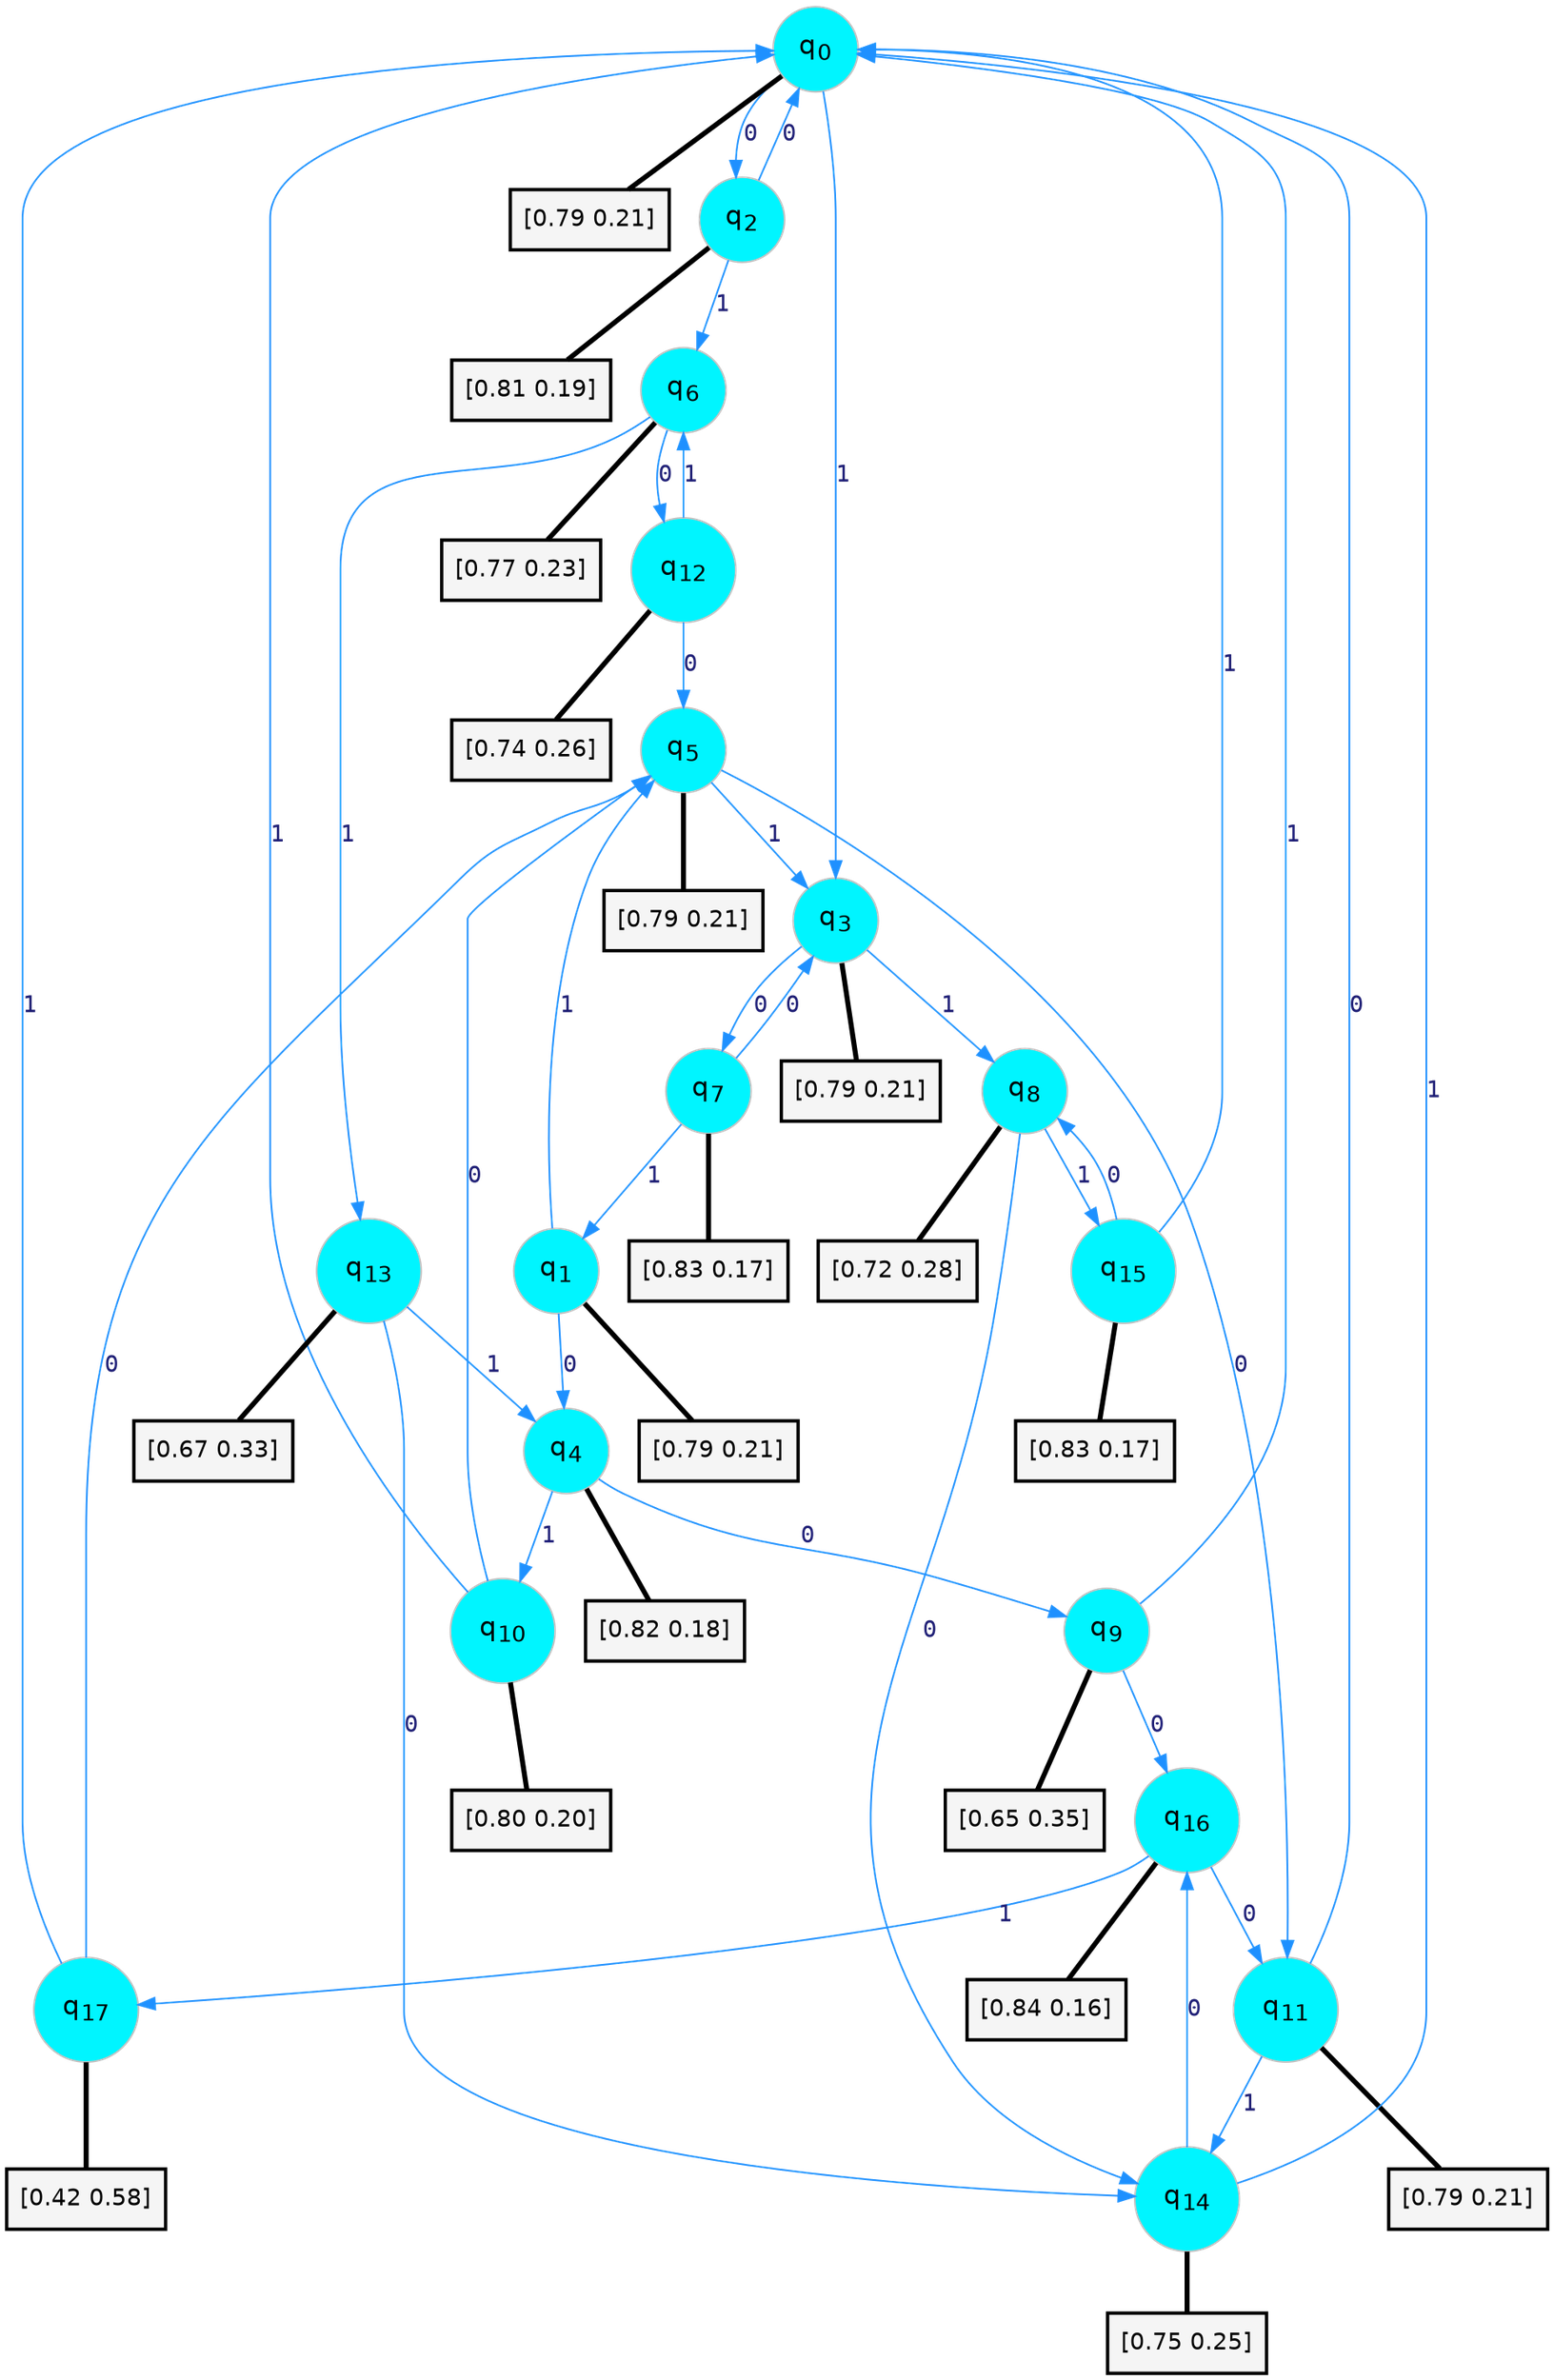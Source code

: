 digraph G {
graph [
bgcolor=transparent, dpi=300, rankdir=TD, size="40,25"];
node [
color=gray, fillcolor=turquoise1, fontcolor=black, fontname=Helvetica, fontsize=16, fontweight=bold, shape=circle, style=filled];
edge [
arrowsize=1, color=dodgerblue1, fontcolor=midnightblue, fontname=courier, fontweight=bold, penwidth=1, style=solid, weight=20];
0[label=<q<SUB>0</SUB>>];
1[label=<q<SUB>1</SUB>>];
2[label=<q<SUB>2</SUB>>];
3[label=<q<SUB>3</SUB>>];
4[label=<q<SUB>4</SUB>>];
5[label=<q<SUB>5</SUB>>];
6[label=<q<SUB>6</SUB>>];
7[label=<q<SUB>7</SUB>>];
8[label=<q<SUB>8</SUB>>];
9[label=<q<SUB>9</SUB>>];
10[label=<q<SUB>10</SUB>>];
11[label=<q<SUB>11</SUB>>];
12[label=<q<SUB>12</SUB>>];
13[label=<q<SUB>13</SUB>>];
14[label=<q<SUB>14</SUB>>];
15[label=<q<SUB>15</SUB>>];
16[label=<q<SUB>16</SUB>>];
17[label=<q<SUB>17</SUB>>];
18[label="[0.79 0.21]", shape=box,fontcolor=black, fontname=Helvetica, fontsize=14, penwidth=2, fillcolor=whitesmoke,color=black];
19[label="[0.79 0.21]", shape=box,fontcolor=black, fontname=Helvetica, fontsize=14, penwidth=2, fillcolor=whitesmoke,color=black];
20[label="[0.81 0.19]", shape=box,fontcolor=black, fontname=Helvetica, fontsize=14, penwidth=2, fillcolor=whitesmoke,color=black];
21[label="[0.79 0.21]", shape=box,fontcolor=black, fontname=Helvetica, fontsize=14, penwidth=2, fillcolor=whitesmoke,color=black];
22[label="[0.82 0.18]", shape=box,fontcolor=black, fontname=Helvetica, fontsize=14, penwidth=2, fillcolor=whitesmoke,color=black];
23[label="[0.79 0.21]", shape=box,fontcolor=black, fontname=Helvetica, fontsize=14, penwidth=2, fillcolor=whitesmoke,color=black];
24[label="[0.77 0.23]", shape=box,fontcolor=black, fontname=Helvetica, fontsize=14, penwidth=2, fillcolor=whitesmoke,color=black];
25[label="[0.83 0.17]", shape=box,fontcolor=black, fontname=Helvetica, fontsize=14, penwidth=2, fillcolor=whitesmoke,color=black];
26[label="[0.72 0.28]", shape=box,fontcolor=black, fontname=Helvetica, fontsize=14, penwidth=2, fillcolor=whitesmoke,color=black];
27[label="[0.65 0.35]", shape=box,fontcolor=black, fontname=Helvetica, fontsize=14, penwidth=2, fillcolor=whitesmoke,color=black];
28[label="[0.80 0.20]", shape=box,fontcolor=black, fontname=Helvetica, fontsize=14, penwidth=2, fillcolor=whitesmoke,color=black];
29[label="[0.79 0.21]", shape=box,fontcolor=black, fontname=Helvetica, fontsize=14, penwidth=2, fillcolor=whitesmoke,color=black];
30[label="[0.74 0.26]", shape=box,fontcolor=black, fontname=Helvetica, fontsize=14, penwidth=2, fillcolor=whitesmoke,color=black];
31[label="[0.67 0.33]", shape=box,fontcolor=black, fontname=Helvetica, fontsize=14, penwidth=2, fillcolor=whitesmoke,color=black];
32[label="[0.75 0.25]", shape=box,fontcolor=black, fontname=Helvetica, fontsize=14, penwidth=2, fillcolor=whitesmoke,color=black];
33[label="[0.83 0.17]", shape=box,fontcolor=black, fontname=Helvetica, fontsize=14, penwidth=2, fillcolor=whitesmoke,color=black];
34[label="[0.84 0.16]", shape=box,fontcolor=black, fontname=Helvetica, fontsize=14, penwidth=2, fillcolor=whitesmoke,color=black];
35[label="[0.42 0.58]", shape=box,fontcolor=black, fontname=Helvetica, fontsize=14, penwidth=2, fillcolor=whitesmoke,color=black];
0->2 [label=0];
0->3 [label=1];
0->18 [arrowhead=none, penwidth=3,color=black];
1->4 [label=0];
1->5 [label=1];
1->19 [arrowhead=none, penwidth=3,color=black];
2->0 [label=0];
2->6 [label=1];
2->20 [arrowhead=none, penwidth=3,color=black];
3->7 [label=0];
3->8 [label=1];
3->21 [arrowhead=none, penwidth=3,color=black];
4->9 [label=0];
4->10 [label=1];
4->22 [arrowhead=none, penwidth=3,color=black];
5->11 [label=0];
5->3 [label=1];
5->23 [arrowhead=none, penwidth=3,color=black];
6->12 [label=0];
6->13 [label=1];
6->24 [arrowhead=none, penwidth=3,color=black];
7->3 [label=0];
7->1 [label=1];
7->25 [arrowhead=none, penwidth=3,color=black];
8->14 [label=0];
8->15 [label=1];
8->26 [arrowhead=none, penwidth=3,color=black];
9->16 [label=0];
9->0 [label=1];
9->27 [arrowhead=none, penwidth=3,color=black];
10->5 [label=0];
10->0 [label=1];
10->28 [arrowhead=none, penwidth=3,color=black];
11->0 [label=0];
11->14 [label=1];
11->29 [arrowhead=none, penwidth=3,color=black];
12->5 [label=0];
12->6 [label=1];
12->30 [arrowhead=none, penwidth=3,color=black];
13->14 [label=0];
13->4 [label=1];
13->31 [arrowhead=none, penwidth=3,color=black];
14->16 [label=0];
14->0 [label=1];
14->32 [arrowhead=none, penwidth=3,color=black];
15->8 [label=0];
15->0 [label=1];
15->33 [arrowhead=none, penwidth=3,color=black];
16->11 [label=0];
16->17 [label=1];
16->34 [arrowhead=none, penwidth=3,color=black];
17->5 [label=0];
17->0 [label=1];
17->35 [arrowhead=none, penwidth=3,color=black];
}
